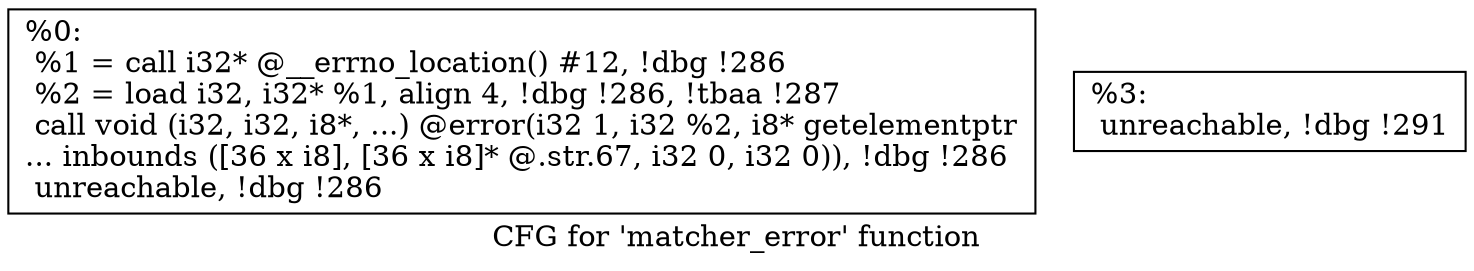 digraph "CFG for 'matcher_error' function" {
	label="CFG for 'matcher_error' function";

	Node0x22d1b80 [shape=record,label="{%0:\l  %1 = call i32* @__errno_location() #12, !dbg !286\l  %2 = load i32, i32* %1, align 4, !dbg !286, !tbaa !287\l  call void (i32, i32, i8*, ...) @error(i32 1, i32 %2, i8* getelementptr\l... inbounds ([36 x i8], [36 x i8]* @.str.67, i32 0, i32 0)), !dbg !286\l  unreachable, !dbg !286\l}"];
	Node0x22d1bd0 [shape=record,label="{%3:                                                  \l  unreachable, !dbg !291\l}"];
}
